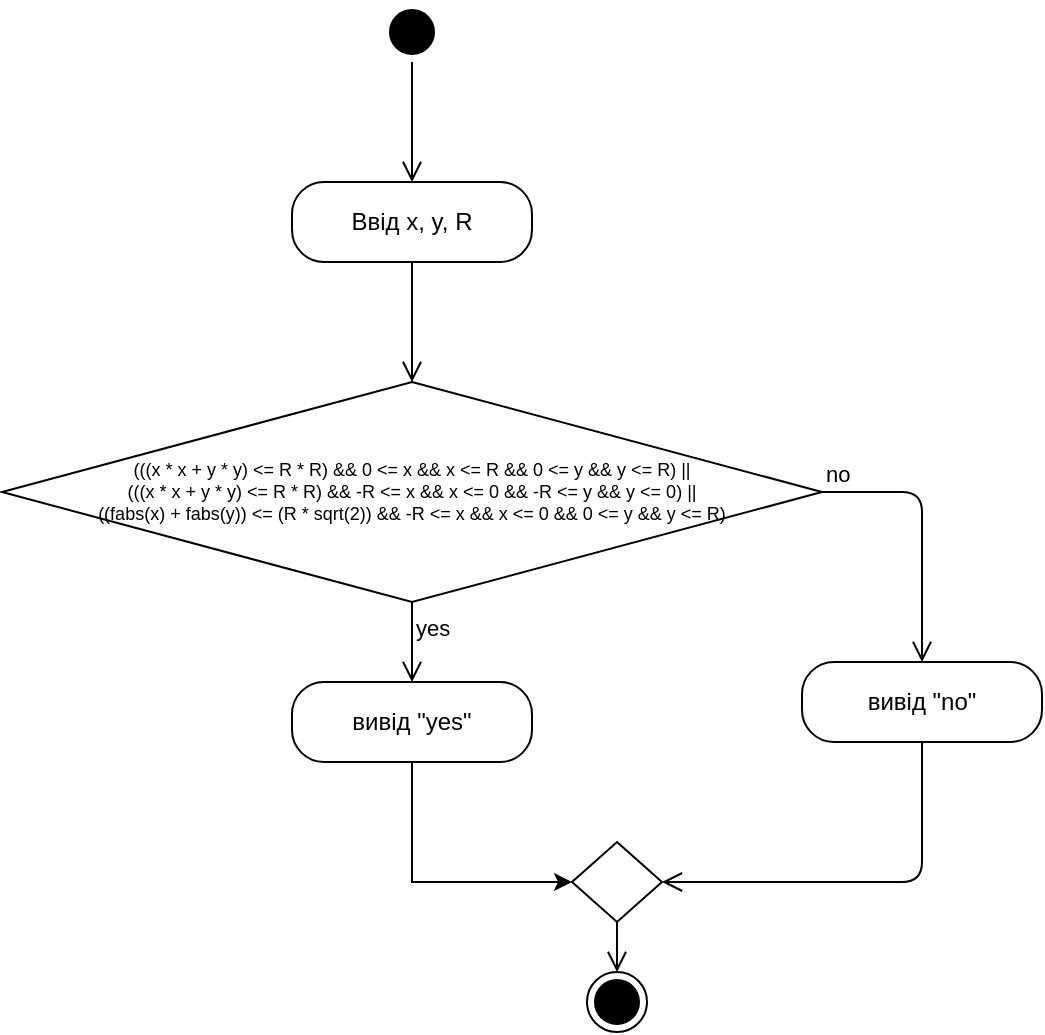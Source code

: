 <mxfile version="13.8.0" type="device"><diagram id="_zxZsBG4DTkRxUMZkxQ4" name="Page-1"><mxGraphModel dx="920" dy="485" grid="1" gridSize="10" guides="1" tooltips="1" connect="1" arrows="1" fold="1" page="1" pageScale="1" pageWidth="850" pageHeight="1100" math="0" shadow="0"><root><mxCell id="0"/><mxCell id="1" parent="0"/><mxCell id="l58DJEgABs4_Zm7oZV-9-1" value="" style="ellipse;html=1;shape=startState;fillColor=#000000;" vertex="1" parent="1"><mxGeometry x="450" y="50" width="30" height="30" as="geometry"/></mxCell><mxCell id="l58DJEgABs4_Zm7oZV-9-2" value="" style="edgeStyle=orthogonalEdgeStyle;html=1;verticalAlign=bottom;endArrow=open;endSize=8;" edge="1" source="l58DJEgABs4_Zm7oZV-9-1" parent="1"><mxGeometry relative="1" as="geometry"><mxPoint x="465" y="140" as="targetPoint"/></mxGeometry></mxCell><mxCell id="l58DJEgABs4_Zm7oZV-9-3" value="Ввід x, y, R" style="rounded=1;whiteSpace=wrap;html=1;arcSize=40;" vertex="1" parent="1"><mxGeometry x="405" y="140" width="120" height="40" as="geometry"/></mxCell><mxCell id="l58DJEgABs4_Zm7oZV-9-9" value="no" style="edgeStyle=orthogonalEdgeStyle;html=1;align=left;verticalAlign=bottom;endArrow=open;endSize=8;exitX=1;exitY=0.5;exitDx=0;exitDy=0;entryX=0.5;entryY=0;entryDx=0;entryDy=0;" edge="1" source="l58DJEgABs4_Zm7oZV-9-8" parent="1" target="l58DJEgABs4_Zm7oZV-9-46"><mxGeometry x="-1" relative="1" as="geometry"><mxPoint x="780" y="240" as="targetPoint"/><mxPoint x="790" y="370" as="sourcePoint"/><Array as="points"><mxPoint x="720" y="295"/></Array></mxGeometry></mxCell><mxCell id="l58DJEgABs4_Zm7oZV-9-10" value="yes" style="edgeStyle=orthogonalEdgeStyle;html=1;align=left;verticalAlign=top;endArrow=open;endSize=8;" edge="1" source="l58DJEgABs4_Zm7oZV-9-8" parent="1" target="l58DJEgABs4_Zm7oZV-9-25"><mxGeometry x="-1" relative="1" as="geometry"><mxPoint x="445" y="310" as="targetPoint"/><Array as="points"/></mxGeometry></mxCell><mxCell id="l58DJEgABs4_Zm7oZV-9-8" value="&lt;div style=&quot;font-size: 9px&quot;&gt;&lt;font style=&quot;font-size: 9px&quot;&gt;(((x * x + y * y) &amp;lt;= R * R) &amp;amp;&amp;amp; 0 &amp;lt;= x &amp;amp;&amp;amp; x &amp;lt;= R &amp;amp;&amp;amp; 0 &amp;lt;= y &amp;amp;&amp;amp; y &amp;lt;= R) ||&lt;/font&gt;&lt;/div&gt;&lt;div style=&quot;font-size: 9px&quot;&gt;&lt;font style=&quot;font-size: 9px&quot;&gt;&lt;span&gt;&#9;&#9;&lt;/span&gt;(((x * x + y * y) &amp;lt;= R * R) &amp;amp;&amp;amp; -R &amp;lt;= x &amp;amp;&amp;amp; x &amp;lt;= 0 &amp;amp;&amp;amp; -R &amp;lt;= y &amp;amp;&amp;amp; y &amp;lt;= 0) ||&lt;/font&gt;&lt;/div&gt;&lt;div style=&quot;font-size: 9px&quot;&gt;&lt;font style=&quot;font-size: 9px&quot;&gt;&#9;&#9;((fabs(x) + fabs(y)) &amp;lt;= (R * sqrt(2)) &amp;amp;&amp;amp; -R &amp;lt;= x &amp;amp;&amp;amp; x &amp;lt;= 0 &amp;amp;&amp;amp; 0 &amp;lt;= y &amp;amp;&amp;amp; y &amp;lt;= R)&lt;/font&gt;&lt;/div&gt;" style="rhombus;whiteSpace=wrap;html=1;" vertex="1" parent="1"><mxGeometry x="260" y="240" width="410" height="110" as="geometry"/></mxCell><mxCell id="l58DJEgABs4_Zm7oZV-9-18" value="" style="edgeStyle=orthogonalEdgeStyle;html=1;verticalAlign=bottom;endArrow=open;endSize=8;" edge="1" parent="1" source="l58DJEgABs4_Zm7oZV-9-3" target="l58DJEgABs4_Zm7oZV-9-8"><mxGeometry relative="1" as="geometry"><mxPoint x="445" y="240" as="targetPoint"/><mxPoint x="445" y="180" as="sourcePoint"/></mxGeometry></mxCell><mxCell id="l58DJEgABs4_Zm7oZV-9-46" value="вивід &quot;no&quot;" style="rounded=1;whiteSpace=wrap;html=1;arcSize=40;" vertex="1" parent="1"><mxGeometry x="660" y="380" width="120" height="40" as="geometry"/></mxCell><mxCell id="l58DJEgABs4_Zm7oZV-9-48" value="" style="ellipse;html=1;shape=endState;fillColor=#000000;" vertex="1" parent="1"><mxGeometry x="552.5" y="535" width="30" height="30" as="geometry"/></mxCell><mxCell id="l58DJEgABs4_Zm7oZV-9-49" value="" style="edgeStyle=orthogonalEdgeStyle;html=1;verticalAlign=bottom;endArrow=open;endSize=8;" edge="1" parent="1" source="l58DJEgABs4_Zm7oZV-9-90" target="l58DJEgABs4_Zm7oZV-9-48"><mxGeometry relative="1" as="geometry"><mxPoint x="620" y="620" as="targetPoint"/><mxPoint x="620" y="560" as="sourcePoint"/></mxGeometry></mxCell><mxCell id="l58DJEgABs4_Zm7oZV-9-92" style="edgeStyle=orthogonalEdgeStyle;rounded=0;orthogonalLoop=1;jettySize=auto;html=1;entryX=0;entryY=0.5;entryDx=0;entryDy=0;strokeColor=#000000;" edge="1" parent="1" source="l58DJEgABs4_Zm7oZV-9-25" target="l58DJEgABs4_Zm7oZV-9-90"><mxGeometry relative="1" as="geometry"><Array as="points"><mxPoint x="465" y="490"/></Array></mxGeometry></mxCell><mxCell id="l58DJEgABs4_Zm7oZV-9-25" value="&lt;span&gt;вивід &quot;yes&quot;&lt;/span&gt;" style="rounded=1;whiteSpace=wrap;html=1;arcSize=40;" vertex="1" parent="1"><mxGeometry x="405" y="390" width="120" height="40" as="geometry"/></mxCell><mxCell id="l58DJEgABs4_Zm7oZV-9-90" value="" style="rhombus;whiteSpace=wrap;html=1;strokeColor=#000000;fillColor=#FFFFFF;" vertex="1" parent="1"><mxGeometry x="545" y="470" width="45" height="40" as="geometry"/></mxCell><mxCell id="l58DJEgABs4_Zm7oZV-9-91" value="" style="edgeStyle=orthogonalEdgeStyle;html=1;verticalAlign=bottom;endArrow=open;endSize=8;" edge="1" parent="1" source="l58DJEgABs4_Zm7oZV-9-46" target="l58DJEgABs4_Zm7oZV-9-90"><mxGeometry relative="1" as="geometry"><mxPoint x="585" y="540" as="targetPoint"/><mxPoint x="660" y="400.059" as="sourcePoint"/><Array as="points"><mxPoint x="720" y="490"/></Array></mxGeometry></mxCell></root></mxGraphModel></diagram></mxfile>